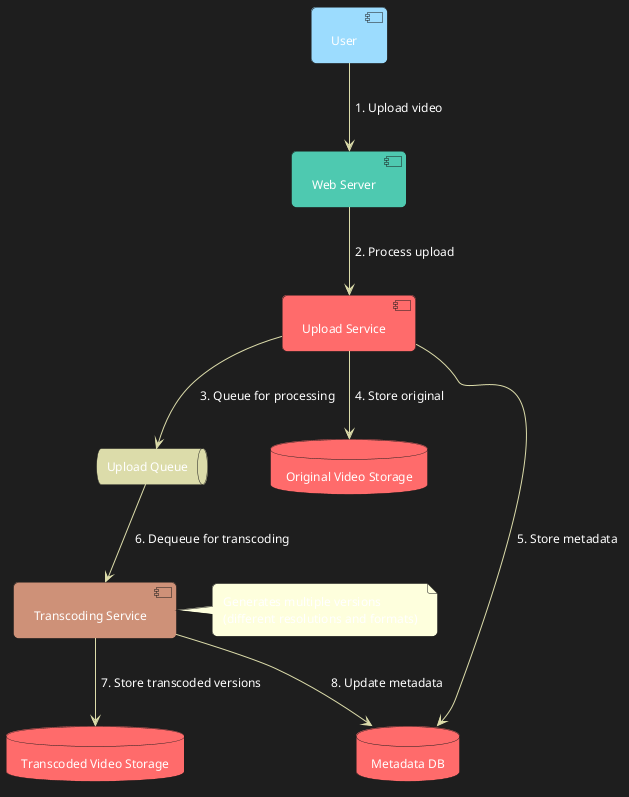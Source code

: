 @startuml YouTube_Video_Upload_Architecture

allowmixing

' 设置整体主题
skinparam backgroundColor #1E1E1E
skinparam defaultFontName Arial
skinparam defaultFontSize 12
skinparam defaultFontColor #FFFFFF
skinparam padding 5
skinparam roundCorner 10

' 定义主要组件
component "User" as user #9CDCFE
component "Web Server" as webserver #4EC9B0
component "Upload Service" as uploadservice #FF6B6B
queue "Upload Queue" as uploadqueue #DCDCAA
component "Transcoding Service" as transcodingservice #CE9178
database "Original Video Storage" as originalstorage #FF6B6B
database "Transcoded Video Storage" as transcodedStorage #FF6B6B
database "Metadata DB" as metadatadb #FF6B6B

' 定义流程
user -[#DCDCAA]-> webserver : 1. Upload video
webserver -[#DCDCAA]-> uploadservice : 2. Process upload
uploadservice -[#DCDCAA]-> uploadqueue : 3. Queue for processing
uploadservice -[#DCDCAA]-> originalstorage : 4. Store original
uploadservice -[#DCDCAA]-> metadatadb : 5. Store metadata
uploadqueue -[#DCDCAA]-> transcodingservice : 6. Dequeue for transcoding
transcodingservice -[#DCDCAA]-> transcodedStorage : 7. Store transcoded versions
transcodingservice -[#DCDCAA]-> metadatadb : 8. Update metadata

' 添加注释
note right of transcodingservice
  Generates multiple versions
  (different resolutions and formats)
end note

@enduml
